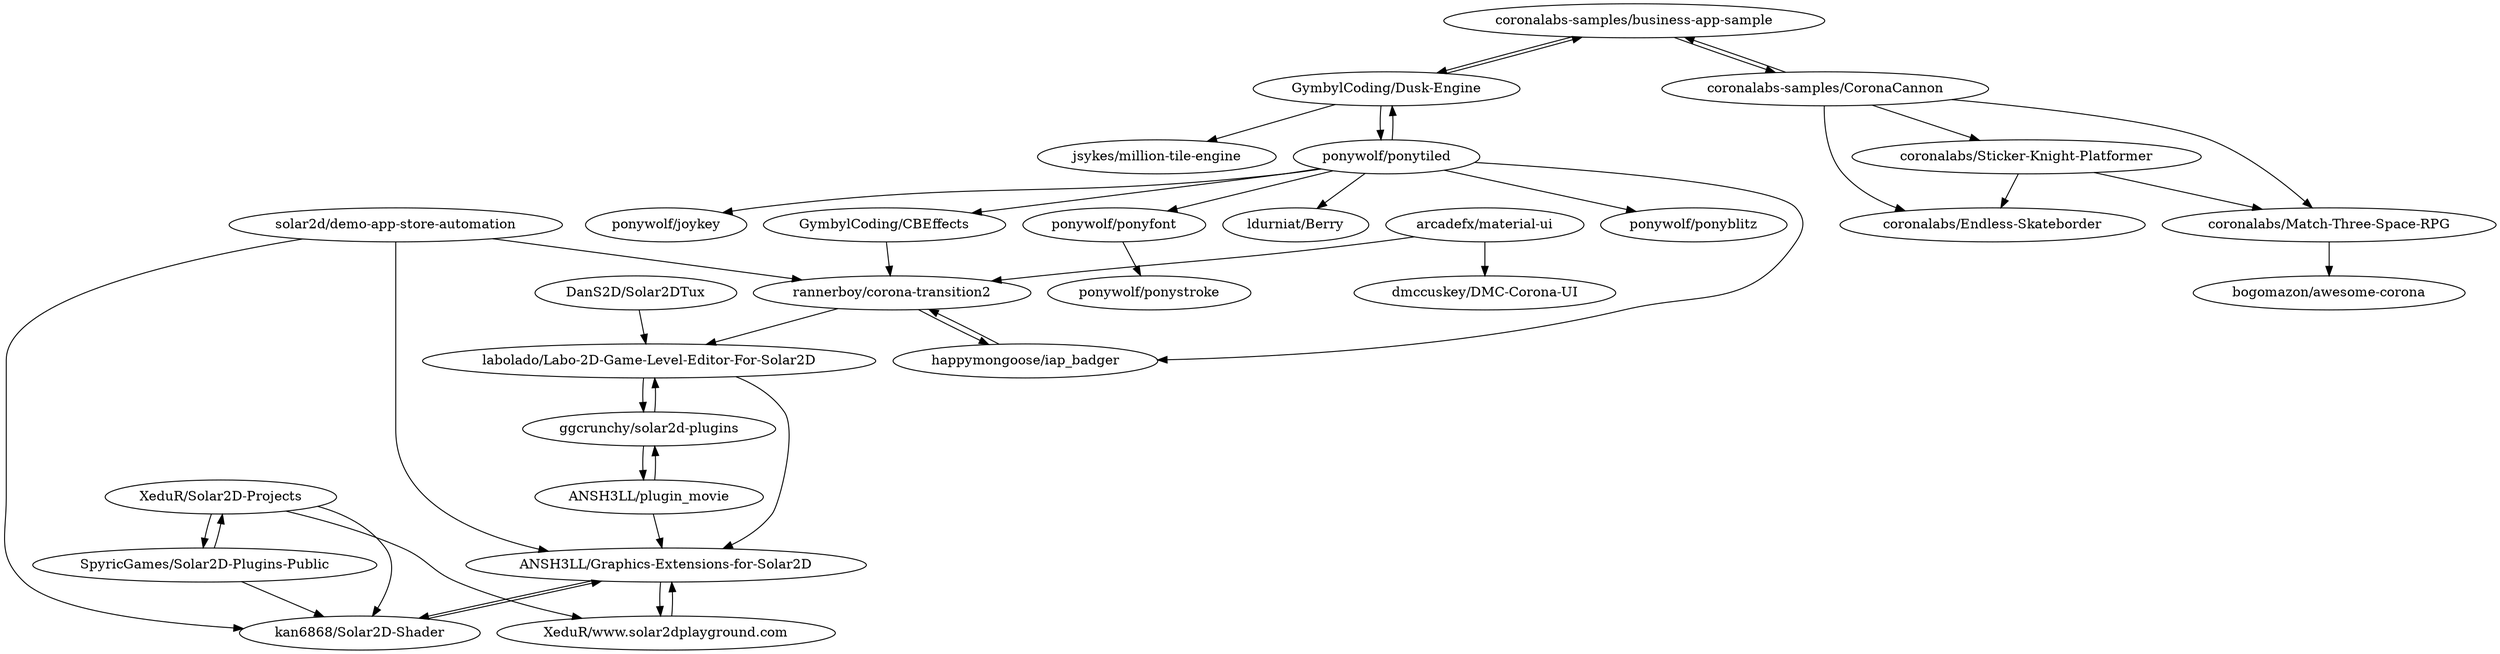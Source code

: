 digraph G {
"coronalabs-samples/business-app-sample" -> "GymbylCoding/Dusk-Engine"
"coronalabs-samples/business-app-sample" -> "coronalabs-samples/CoronaCannon"
"GymbylCoding/CBEffects" -> "rannerboy/corona-transition2"
"XeduR/Solar2D-Projects" -> "SpyricGames/Solar2D-Plugins-Public"
"XeduR/Solar2D-Projects" -> "kan6868/Solar2D-Shader"
"XeduR/Solar2D-Projects" -> "XeduR/www.solar2dplayground.com"
"XeduR/www.solar2dplayground.com" -> "ANSH3LL/Graphics-Extensions-for-Solar2D"
"ggcrunchy/solar2d-plugins" -> "labolado/Labo-2D-Game-Level-Editor-For-Solar2D"
"ggcrunchy/solar2d-plugins" -> "ANSH3LL/plugin_movie"
"DanS2D/Solar2DTux" -> "labolado/Labo-2D-Game-Level-Editor-For-Solar2D"
"labolado/Labo-2D-Game-Level-Editor-For-Solar2D" -> "ANSH3LL/Graphics-Extensions-for-Solar2D"
"labolado/Labo-2D-Game-Level-Editor-For-Solar2D" -> "ggcrunchy/solar2d-plugins"
"SpyricGames/Solar2D-Plugins-Public" -> "XeduR/Solar2D-Projects"
"SpyricGames/Solar2D-Plugins-Public" -> "kan6868/Solar2D-Shader"
"happymongoose/iap_badger" -> "rannerboy/corona-transition2"
"solar2d/demo-app-store-automation" -> "ANSH3LL/Graphics-Extensions-for-Solar2D"
"solar2d/demo-app-store-automation" -> "rannerboy/corona-transition2"
"solar2d/demo-app-store-automation" -> "kan6868/Solar2D-Shader"
"coronalabs-samples/CoronaCannon" -> "coronalabs/Match-Three-Space-RPG"
"coronalabs-samples/CoronaCannon" -> "coronalabs/Endless-Skateborder"
"coronalabs-samples/CoronaCannon" -> "coronalabs/Sticker-Knight-Platformer"
"coronalabs-samples/CoronaCannon" -> "coronalabs-samples/business-app-sample"
"ANSH3LL/plugin_movie" -> "ANSH3LL/Graphics-Extensions-for-Solar2D"
"ANSH3LL/plugin_movie" -> "ggcrunchy/solar2d-plugins"
"ponywolf/ponyfont" -> "ponywolf/ponystroke"
"ponywolf/ponytiled" -> "GymbylCoding/CBEffects"
"ponywolf/ponytiled" -> "ldurniat/Berry"
"ponywolf/ponytiled" -> "GymbylCoding/Dusk-Engine"
"ponywolf/ponytiled" -> "ponywolf/ponyblitz"
"ponywolf/ponytiled" -> "ponywolf/ponyfont"
"ponywolf/ponytiled" -> "ponywolf/joykey"
"ponywolf/ponytiled" -> "happymongoose/iap_badger"
"ANSH3LL/Graphics-Extensions-for-Solar2D" -> "kan6868/Solar2D-Shader"
"ANSH3LL/Graphics-Extensions-for-Solar2D" -> "XeduR/www.solar2dplayground.com"
"kan6868/Solar2D-Shader" -> "ANSH3LL/Graphics-Extensions-for-Solar2D"
"arcadefx/material-ui" -> "rannerboy/corona-transition2"
"arcadefx/material-ui" -> "dmccuskey/DMC-Corona-UI"
"coronalabs/Match-Three-Space-RPG" -> "bogomazon/awesome-corona"
"coronalabs/Sticker-Knight-Platformer" -> "coronalabs/Match-Three-Space-RPG"
"coronalabs/Sticker-Knight-Platformer" -> "coronalabs/Endless-Skateborder"
"GymbylCoding/Dusk-Engine" -> "jsykes/million-tile-engine"
"GymbylCoding/Dusk-Engine" -> "coronalabs-samples/business-app-sample"
"GymbylCoding/Dusk-Engine" -> "ponywolf/ponytiled"
"rannerboy/corona-transition2" -> "labolado/Labo-2D-Game-Level-Editor-For-Solar2D"
"rannerboy/corona-transition2" -> "happymongoose/iap_badger"
"coronalabs-samples/business-app-sample" ["l"="3.859,45.104"]
"GymbylCoding/Dusk-Engine" ["l"="3.881,45.114"]
"coronalabs-samples/CoronaCannon" ["l"="3.835,45.097"]
"GymbylCoding/CBEffects" ["l"="3.941,45.118"]
"rannerboy/corona-transition2" ["l"="3.967,45.106"]
"XeduR/Solar2D-Projects" ["l"="4.039,45.094"]
"SpyricGames/Solar2D-Plugins-Public" ["l"="4.043,45.082"]
"kan6868/Solar2D-Shader" ["l"="4.022,45.087"]
"XeduR/www.solar2dplayground.com" ["l"="4.019,45.096"]
"ANSH3LL/Graphics-Extensions-for-Solar2D" ["l"="4.005,45.086"]
"ggcrunchy/solar2d-plugins" ["l"="3.988,45.072"]
"labolado/Labo-2D-Game-Level-Editor-For-Solar2D" ["l"="3.978,45.084"]
"ANSH3LL/plugin_movie" ["l"="4.005,45.071"]
"DanS2D/Solar2DTux" ["l"="3.964,45.069"]
"happymongoose/iap_badger" ["l"="3.941,45.107"]
"solar2d/demo-app-store-automation" ["l"="3.995,45.097"]
"coronalabs/Match-Three-Space-RPG" ["l"="3.808,45.1"]
"coronalabs/Endless-Skateborder" ["l"="3.83,45.08"]
"coronalabs/Sticker-Knight-Platformer" ["l"="3.815,45.087"]
"ponywolf/ponyfont" ["l"="3.889,45.135"]
"ponywolf/ponystroke" ["l"="3.877,45.148"]
"ponywolf/ponytiled" ["l"="3.91,45.122"]
"ldurniat/Berry" ["l"="3.93,45.132"]
"ponywolf/ponyblitz" ["l"="3.904,45.14"]
"ponywolf/joykey" ["l"="3.918,45.14"]
"arcadefx/material-ui" ["l"="3.985,45.123"]
"dmccuskey/DMC-Corona-UI" ["l"="3.999,45.137"]
"bogomazon/awesome-corona" ["l"="3.787,45.104"]
"jsykes/million-tile-engine" ["l"="3.864,45.123"]
}